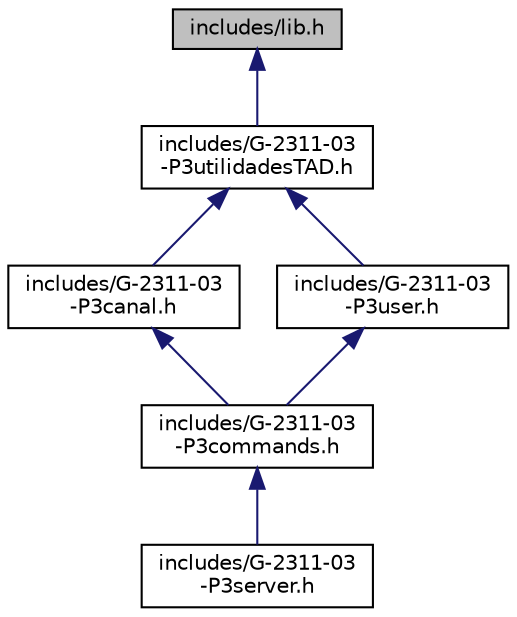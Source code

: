 digraph "includes/lib.h"
{
  edge [fontname="Helvetica",fontsize="10",labelfontname="Helvetica",labelfontsize="10"];
  node [fontname="Helvetica",fontsize="10",shape=record];
  Node1 [label="includes/lib.h",height=0.2,width=0.4,color="black", fillcolor="grey75", style="filled", fontcolor="black"];
  Node1 -> Node2 [dir="back",color="midnightblue",fontsize="10",style="solid",fontname="Helvetica"];
  Node2 [label="includes/G-2311-03\l-P3utilidadesTAD.h",height=0.2,width=0.4,color="black", fillcolor="white", style="filled",URL="$_g-2311-03-_p3utilidades_t_a_d_8h.html",tooltip="Modulo de funciones axuliares para el manejo de los TADs que gestionan canales y usuarios. "];
  Node2 -> Node3 [dir="back",color="midnightblue",fontsize="10",style="solid",fontname="Helvetica"];
  Node3 [label="includes/G-2311-03\l-P3canal.h",height=0.2,width=0.4,color="black", fillcolor="white", style="filled",URL="$_g-2311-03-_p3canal_8h.html",tooltip="Modulo de funciones la ejecucion de comandos en el servidor IRC relacionados con el usuario..."];
  Node3 -> Node4 [dir="back",color="midnightblue",fontsize="10",style="solid",fontname="Helvetica"];
  Node4 [label="includes/G-2311-03\l-P3commands.h",height=0.2,width=0.4,color="black", fillcolor="white", style="filled",URL="$_g-2311-03-_p3commands_8h.html",tooltip="Modulo de funciones para el reconocimiento y ejecucion de comandos en el servidor IRC..."];
  Node4 -> Node5 [dir="back",color="midnightblue",fontsize="10",style="solid",fontname="Helvetica"];
  Node5 [label="includes/G-2311-03\l-P3server.h",height=0.2,width=0.4,color="black", fillcolor="white", style="filled",URL="$_g-2311-03-_p3server_8h.html",tooltip="Libreria de funciones para la gestion del servidor IRC. "];
  Node2 -> Node6 [dir="back",color="midnightblue",fontsize="10",style="solid",fontname="Helvetica"];
  Node6 [label="includes/G-2311-03\l-P3user.h",height=0.2,width=0.4,color="black", fillcolor="white", style="filled",URL="$_g-2311-03-_p3user_8h.html",tooltip="Modulo de funciones la ejecucion de comandos en el servidor IRC relacionados con el usuario..."];
  Node6 -> Node4 [dir="back",color="midnightblue",fontsize="10",style="solid",fontname="Helvetica"];
}
